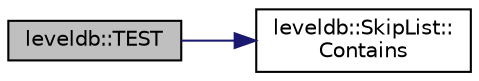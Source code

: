 digraph "leveldb::TEST"
{
  edge [fontname="Helvetica",fontsize="10",labelfontname="Helvetica",labelfontsize="10"];
  node [fontname="Helvetica",fontsize="10",shape=record];
  rankdir="LR";
  Node1 [label="leveldb::TEST",height=0.2,width=0.4,color="black", fillcolor="grey75", style="filled" fontcolor="black"];
  Node1 -> Node2 [color="midnightblue",fontsize="10",style="solid"];
  Node2 [label="leveldb::SkipList::\lContains",height=0.2,width=0.4,color="black", fillcolor="white", style="filled",URL="$classleveldb_1_1_skip_list.html#a134b36bafbfecf325bb7b57bc2490f87"];
}
